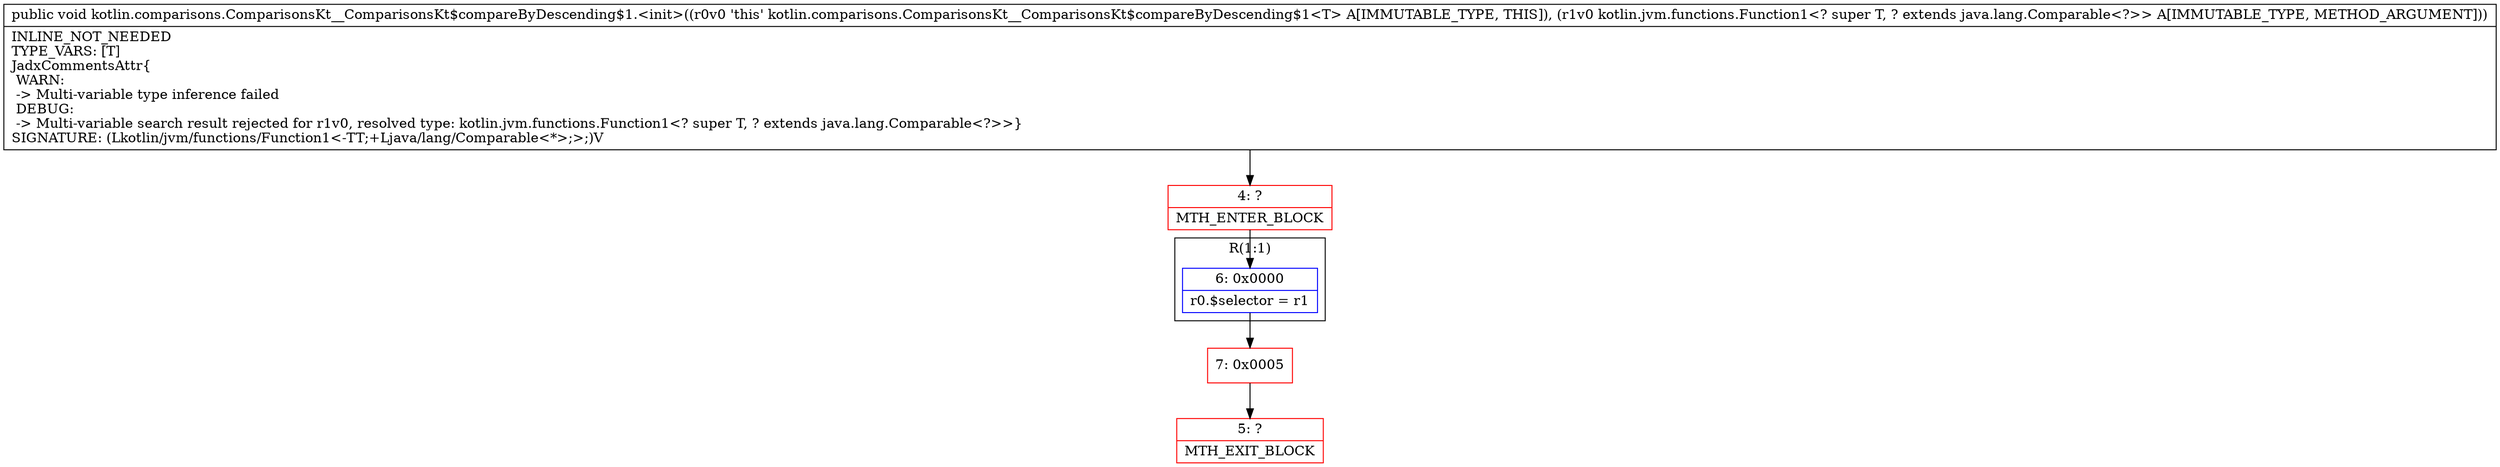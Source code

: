 digraph "CFG forkotlin.comparisons.ComparisonsKt__ComparisonsKt$compareByDescending$1.\<init\>(Lkotlin\/jvm\/functions\/Function1;)V" {
subgraph cluster_Region_1753656394 {
label = "R(1:1)";
node [shape=record,color=blue];
Node_6 [shape=record,label="{6\:\ 0x0000|r0.$selector = r1\l}"];
}
Node_4 [shape=record,color=red,label="{4\:\ ?|MTH_ENTER_BLOCK\l}"];
Node_7 [shape=record,color=red,label="{7\:\ 0x0005}"];
Node_5 [shape=record,color=red,label="{5\:\ ?|MTH_EXIT_BLOCK\l}"];
MethodNode[shape=record,label="{public void kotlin.comparisons.ComparisonsKt__ComparisonsKt$compareByDescending$1.\<init\>((r0v0 'this' kotlin.comparisons.ComparisonsKt__ComparisonsKt$compareByDescending$1\<T\> A[IMMUTABLE_TYPE, THIS]), (r1v0 kotlin.jvm.functions.Function1\<? super T, ? extends java.lang.Comparable\<?\>\> A[IMMUTABLE_TYPE, METHOD_ARGUMENT]))  | INLINE_NOT_NEEDED\lTYPE_VARS: [T]\lJadxCommentsAttr\{\l WARN: \l \-\> Multi\-variable type inference failed\l DEBUG: \l \-\> Multi\-variable search result rejected for r1v0, resolved type: kotlin.jvm.functions.Function1\<? super T, ? extends java.lang.Comparable\<?\>\>\}\lSIGNATURE: (Lkotlin\/jvm\/functions\/Function1\<\-TT;+Ljava\/lang\/Comparable\<*\>;\>;)V\l}"];
MethodNode -> Node_4;Node_6 -> Node_7;
Node_4 -> Node_6;
Node_7 -> Node_5;
}

